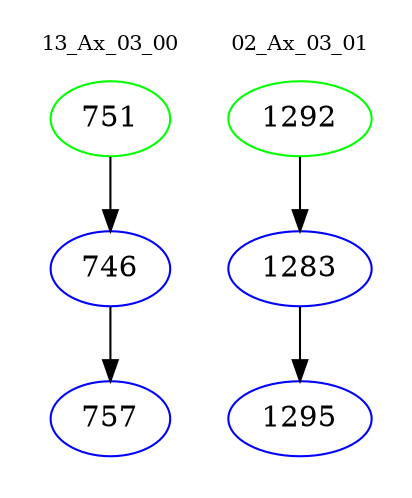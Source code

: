 digraph{
subgraph cluster_0 {
color = white
label = "13_Ax_03_00";
fontsize=10;
T0_751 [label="751", color="green"]
T0_751 -> T0_746 [color="black"]
T0_746 [label="746", color="blue"]
T0_746 -> T0_757 [color="black"]
T0_757 [label="757", color="blue"]
}
subgraph cluster_1 {
color = white
label = "02_Ax_03_01";
fontsize=10;
T1_1292 [label="1292", color="green"]
T1_1292 -> T1_1283 [color="black"]
T1_1283 [label="1283", color="blue"]
T1_1283 -> T1_1295 [color="black"]
T1_1295 [label="1295", color="blue"]
}
}
